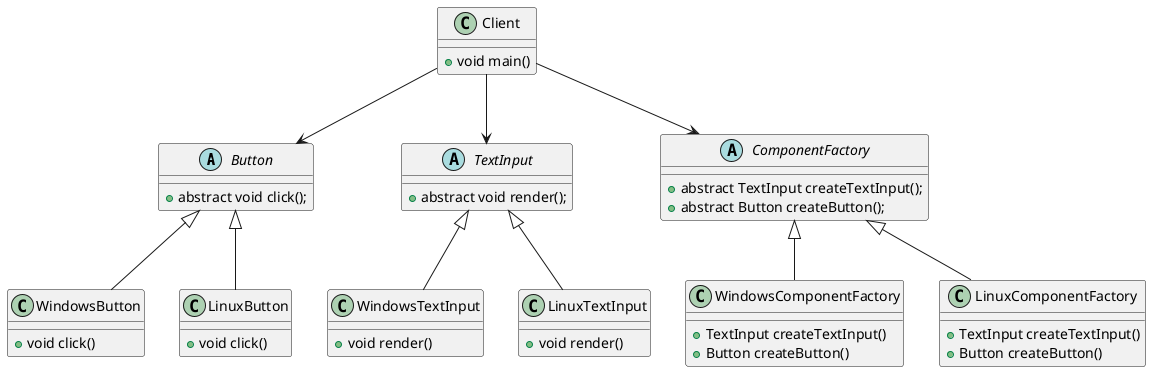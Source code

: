 @startuml
abstract class Button {
    + abstract void click();
}

class WindowsButton extends Button{
    + void click()
}

class LinuxButton extends Button{
    + void click()
}

abstract class TextInput {
    + abstract void render();
}

class WindowsTextInput extends TextInput{
    + void render()
}

class LinuxTextInput extends TextInput{
    + void render()
}

abstract class ComponentFactory {
    + abstract TextInput createTextInput();
    + abstract Button createButton();
}

class WindowsComponentFactory extends ComponentFactory{
    + TextInput createTextInput()
    + Button createButton()
}

class LinuxComponentFactory extends ComponentFactory{
    + TextInput createTextInput()
    + Button createButton()
}

class Client{
    + void main()
}
Client --> ComponentFactory
Client  --> Button
Client --> TextInput
@enduml